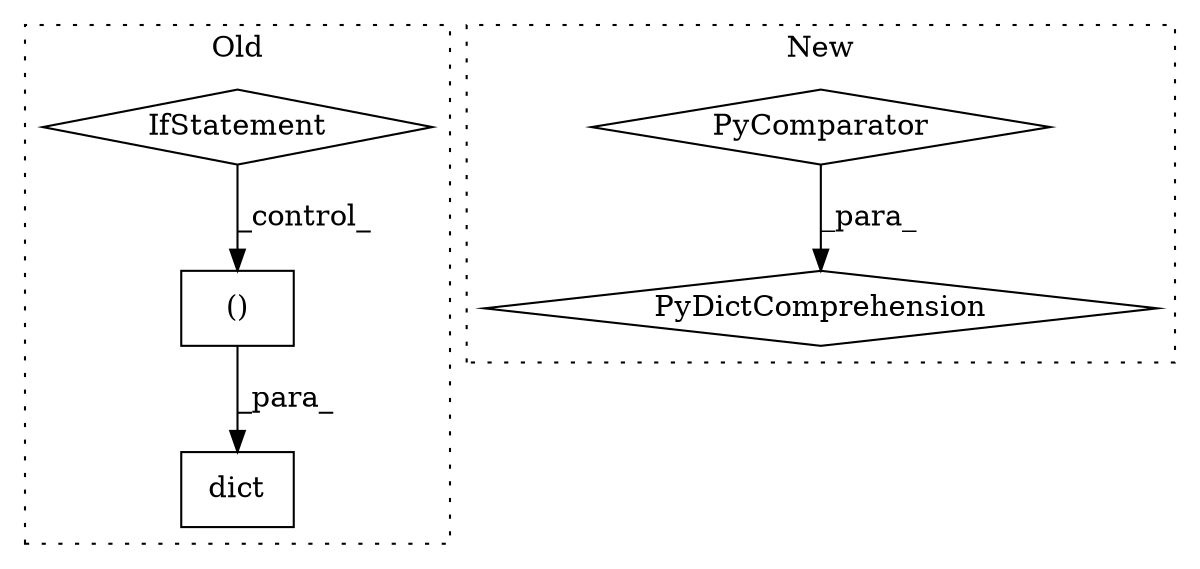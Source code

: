 digraph G {
subgraph cluster0 {
1 [label="dict" a="32" s="12286,12440" l="25,-12" shape="box"];
4 [label="()" a="106" s="12311" l="27" shape="box"];
5 [label="IfStatement" a="25" s="12403" l="22" shape="diamond"];
label = "Old";
style="dotted";
}
subgraph cluster1 {
2 [label="PyDictComprehension" a="110" s="12179" l="113" shape="diamond"];
3 [label="PyComparator" a="113" s="12262" l="22" shape="diamond"];
label = "New";
style="dotted";
}
3 -> 2 [label="_para_"];
4 -> 1 [label="_para_"];
5 -> 4 [label="_control_"];
}